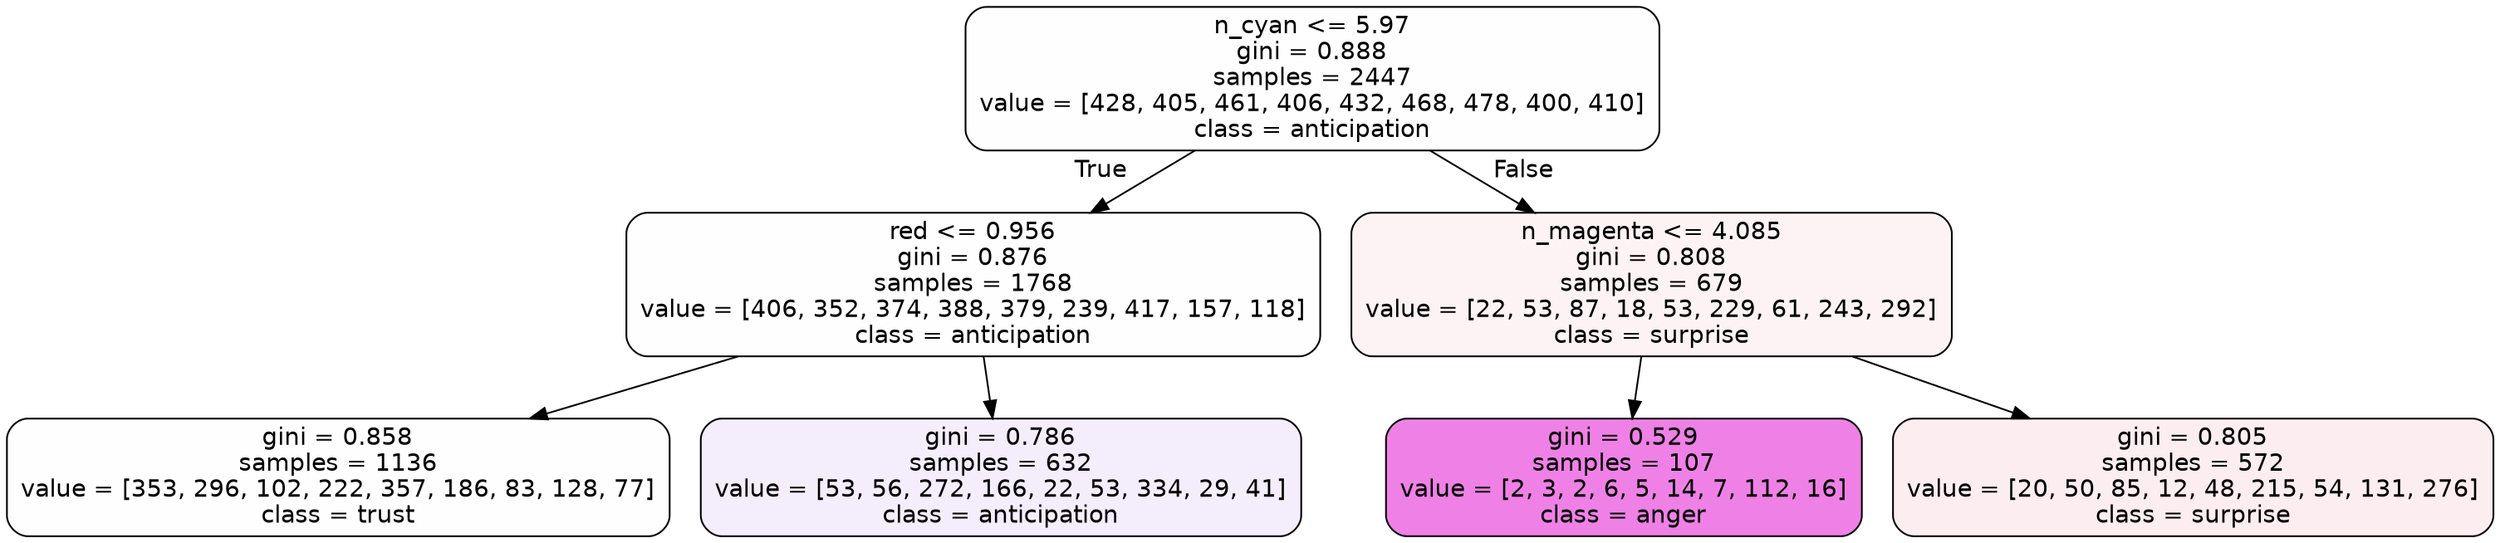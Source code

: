 digraph Tree {
node [shape=box, style="filled, rounded", color="black", fontname=helvetica] ;
edge [fontname=helvetica] ;
0 [label="n_cyan <= 5.97\ngini = 0.888\nsamples = 2447\nvalue = [428, 405, 461, 406, 432, 468, 478, 400, 410]\nclass = anticipation", fillcolor="#8139e501"] ;
1 [label="red <= 0.956\ngini = 0.876\nsamples = 1768\nvalue = [406, 352, 374, 388, 379, 239, 417, 157, 118]\nclass = anticipation", fillcolor="#8139e501"] ;
0 -> 1 [labeldistance=2.5, labelangle=45, headlabel="True"] ;
2 [label="gini = 0.858\nsamples = 1136\nvalue = [353, 296, 102, 222, 357, 186, 83, 128, 77]\nclass = trust", fillcolor="#39d7e501"] ;
1 -> 2 ;
3 [label="gini = 0.786\nsamples = 632\nvalue = [53, 56, 272, 166, 22, 53, 334, 29, 41]\nclass = anticipation", fillcolor="#8139e515"] ;
1 -> 3 ;
4 [label="n_magenta <= 4.085\ngini = 0.808\nsamples = 679\nvalue = [22, 53, 87, 18, 53, 229, 61, 243, 292]\nclass = surprise", fillcolor="#e539640f"] ;
0 -> 4 [labeldistance=2.5, labelangle=-45, headlabel="False"] ;
5 [label="gini = 0.529\nsamples = 107\nvalue = [2, 3, 2, 6, 5, 14, 7, 112, 16]\nclass = anger", fillcolor="#e539d7a2"] ;
4 -> 5 ;
6 [label="gini = 0.805\nsamples = 572\nvalue = [20, 50, 85, 12, 48, 215, 54, 131, 276]\nclass = surprise", fillcolor="#e5396417"] ;
4 -> 6 ;
}